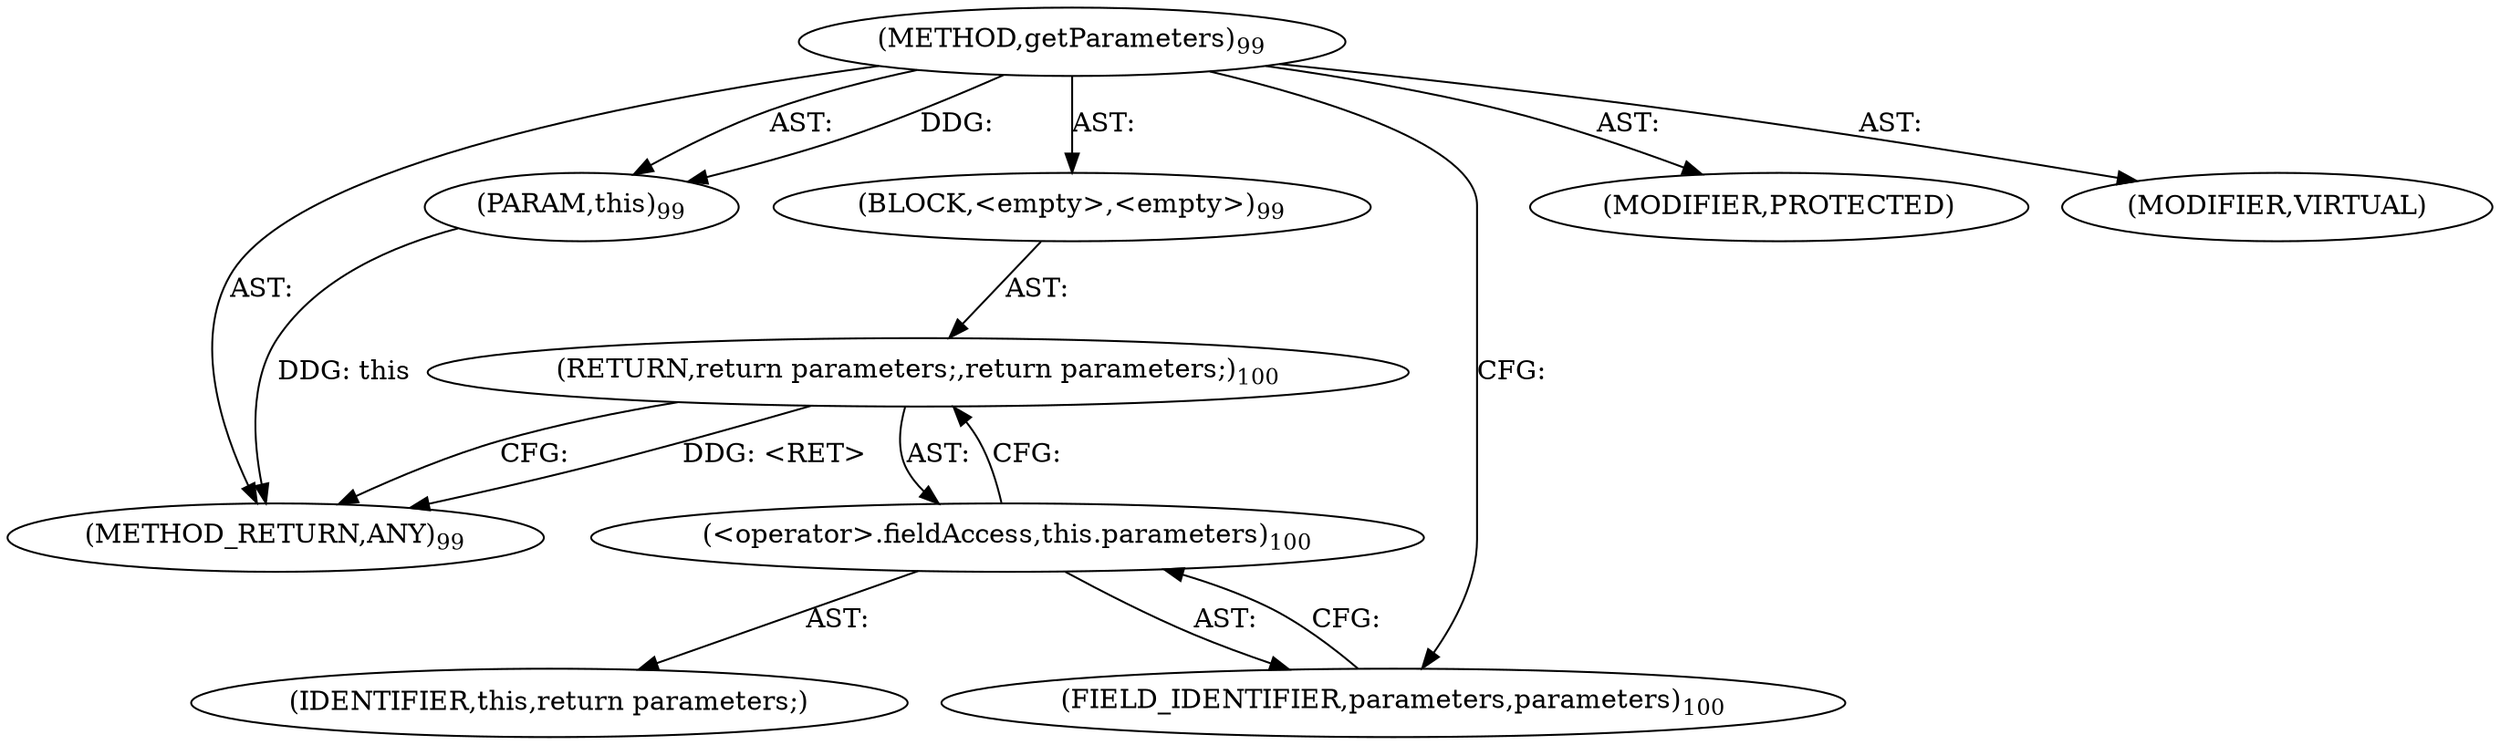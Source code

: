digraph "getParameters" {  
"111669149698" [label = <(METHOD,getParameters)<SUB>99</SUB>> ]
"115964116995" [label = <(PARAM,this)<SUB>99</SUB>> ]
"25769803778" [label = <(BLOCK,&lt;empty&gt;,&lt;empty&gt;)<SUB>99</SUB>> ]
"146028888064" [label = <(RETURN,return parameters;,return parameters;)<SUB>100</SUB>> ]
"30064771076" [label = <(&lt;operator&gt;.fieldAccess,this.parameters)<SUB>100</SUB>> ]
"68719476739" [label = <(IDENTIFIER,this,return parameters;)> ]
"55834574850" [label = <(FIELD_IDENTIFIER,parameters,parameters)<SUB>100</SUB>> ]
"133143986181" [label = <(MODIFIER,PROTECTED)> ]
"133143986182" [label = <(MODIFIER,VIRTUAL)> ]
"128849018882" [label = <(METHOD_RETURN,ANY)<SUB>99</SUB>> ]
  "111669149698" -> "115964116995"  [ label = "AST: "] 
  "111669149698" -> "25769803778"  [ label = "AST: "] 
  "111669149698" -> "133143986181"  [ label = "AST: "] 
  "111669149698" -> "133143986182"  [ label = "AST: "] 
  "111669149698" -> "128849018882"  [ label = "AST: "] 
  "25769803778" -> "146028888064"  [ label = "AST: "] 
  "146028888064" -> "30064771076"  [ label = "AST: "] 
  "30064771076" -> "68719476739"  [ label = "AST: "] 
  "30064771076" -> "55834574850"  [ label = "AST: "] 
  "146028888064" -> "128849018882"  [ label = "CFG: "] 
  "30064771076" -> "146028888064"  [ label = "CFG: "] 
  "55834574850" -> "30064771076"  [ label = "CFG: "] 
  "111669149698" -> "55834574850"  [ label = "CFG: "] 
  "146028888064" -> "128849018882"  [ label = "DDG: &lt;RET&gt;"] 
  "115964116995" -> "128849018882"  [ label = "DDG: this"] 
  "111669149698" -> "115964116995"  [ label = "DDG: "] 
}
